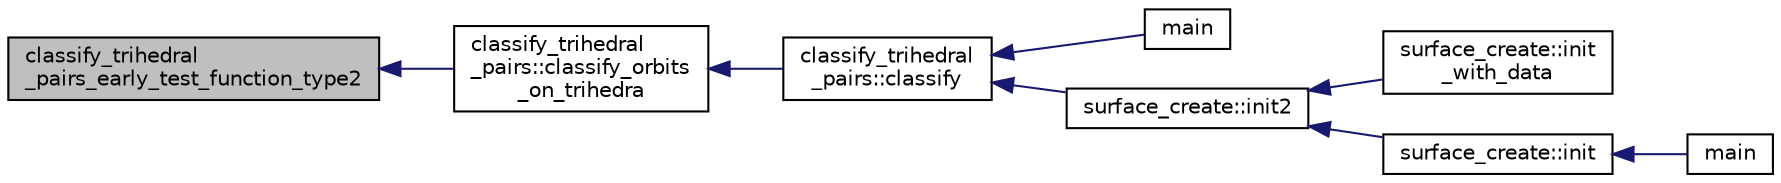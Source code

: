 digraph "classify_trihedral_pairs_early_test_function_type2"
{
  edge [fontname="Helvetica",fontsize="10",labelfontname="Helvetica",labelfontsize="10"];
  node [fontname="Helvetica",fontsize="10",shape=record];
  rankdir="LR";
  Node54 [label="classify_trihedral\l_pairs_early_test_function_type2",height=0.2,width=0.4,color="black", fillcolor="grey75", style="filled", fontcolor="black"];
  Node54 -> Node55 [dir="back",color="midnightblue",fontsize="10",style="solid",fontname="Helvetica"];
  Node55 [label="classify_trihedral\l_pairs::classify_orbits\l_on_trihedra",height=0.2,width=0.4,color="black", fillcolor="white", style="filled",URL="$d1/d21/classclassify__trihedral__pairs.html#a99625621bfba4bb65b3d60304b306539"];
  Node55 -> Node56 [dir="back",color="midnightblue",fontsize="10",style="solid",fontname="Helvetica"];
  Node56 [label="classify_trihedral\l_pairs::classify",height=0.2,width=0.4,color="black", fillcolor="white", style="filled",URL="$d1/d21/classclassify__trihedral__pairs.html#a134e4c3042163c24bf57050f26e364e1"];
  Node56 -> Node57 [dir="back",color="midnightblue",fontsize="10",style="solid",fontname="Helvetica"];
  Node57 [label="main",height=0.2,width=0.4,color="black", fillcolor="white", style="filled",URL="$d6/dc3/arc__lifting__main_8_c.html#a217dbf8b442f20279ea00b898af96f52"];
  Node56 -> Node58 [dir="back",color="midnightblue",fontsize="10",style="solid",fontname="Helvetica"];
  Node58 [label="surface_create::init2",height=0.2,width=0.4,color="black", fillcolor="white", style="filled",URL="$de/da4/classsurface__create.html#a0d600640f7dd62d5a6c36443effdab59"];
  Node58 -> Node59 [dir="back",color="midnightblue",fontsize="10",style="solid",fontname="Helvetica"];
  Node59 [label="surface_create::init\l_with_data",height=0.2,width=0.4,color="black", fillcolor="white", style="filled",URL="$de/da4/classsurface__create.html#a9226f687139676532adb1aa971fbade2"];
  Node58 -> Node60 [dir="back",color="midnightblue",fontsize="10",style="solid",fontname="Helvetica"];
  Node60 [label="surface_create::init",height=0.2,width=0.4,color="black", fillcolor="white", style="filled",URL="$de/da4/classsurface__create.html#ab0db5c12825f778e3caf8aa4da02eb06"];
  Node60 -> Node61 [dir="back",color="midnightblue",fontsize="10",style="solid",fontname="Helvetica"];
  Node61 [label="main",height=0.2,width=0.4,color="black", fillcolor="white", style="filled",URL="$d2/dfa/create__surface__main_8_c.html#a217dbf8b442f20279ea00b898af96f52"];
}
